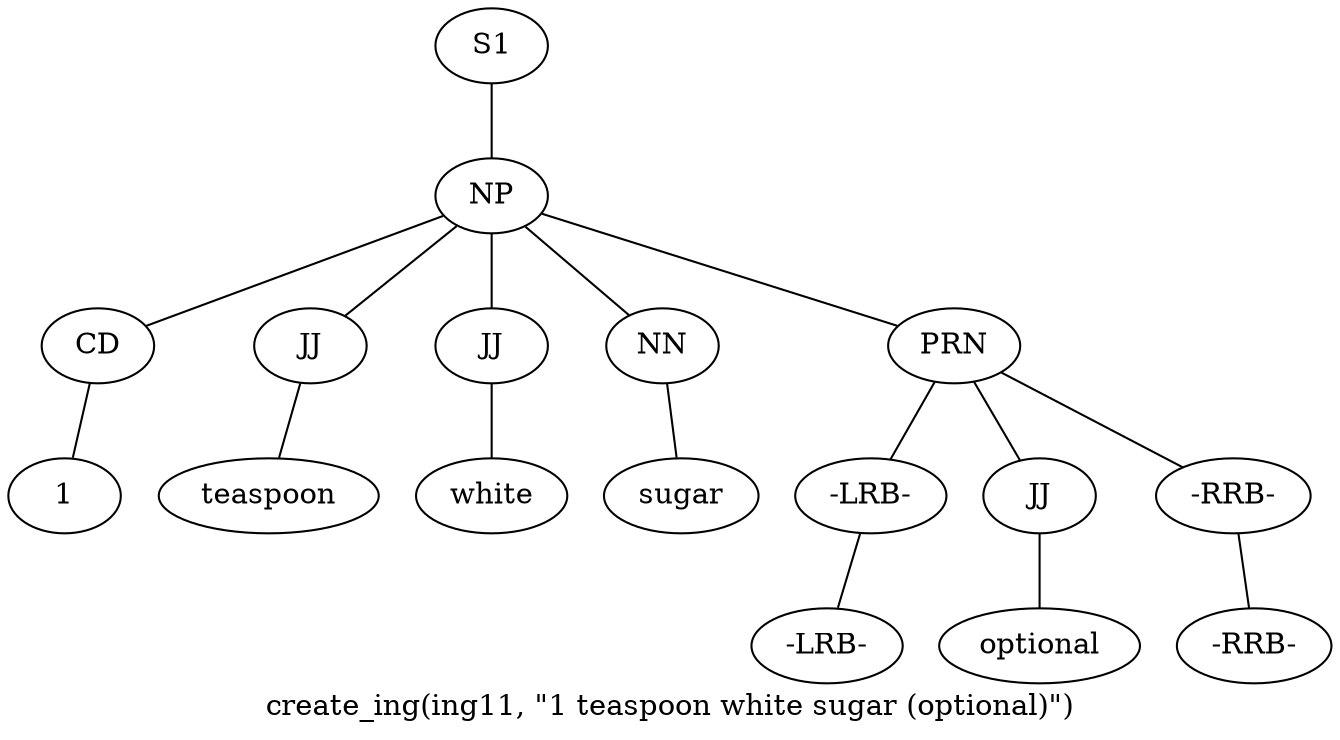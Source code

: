 graph SyntaxGraph {
	label = "create_ing(ing11, \"1 teaspoon white sugar (optional)\")";
	Node0 [label="S1"];
	Node1 [label="NP"];
	Node2 [label="CD"];
	Node3 [label="1"];
	Node4 [label="JJ"];
	Node5 [label="teaspoon"];
	Node6 [label="JJ"];
	Node7 [label="white"];
	Node8 [label="NN"];
	Node9 [label="sugar"];
	Node10 [label="PRN"];
	Node11 [label="-LRB-"];
	Node12 [label="-LRB-"];
	Node13 [label="JJ"];
	Node14 [label="optional"];
	Node15 [label="-RRB-"];
	Node16 [label="-RRB-"];

	Node0 -- Node1;
	Node1 -- Node2;
	Node1 -- Node4;
	Node1 -- Node6;
	Node1 -- Node8;
	Node1 -- Node10;
	Node2 -- Node3;
	Node4 -- Node5;
	Node6 -- Node7;
	Node8 -- Node9;
	Node10 -- Node11;
	Node10 -- Node13;
	Node10 -- Node15;
	Node11 -- Node12;
	Node13 -- Node14;
	Node15 -- Node16;
}